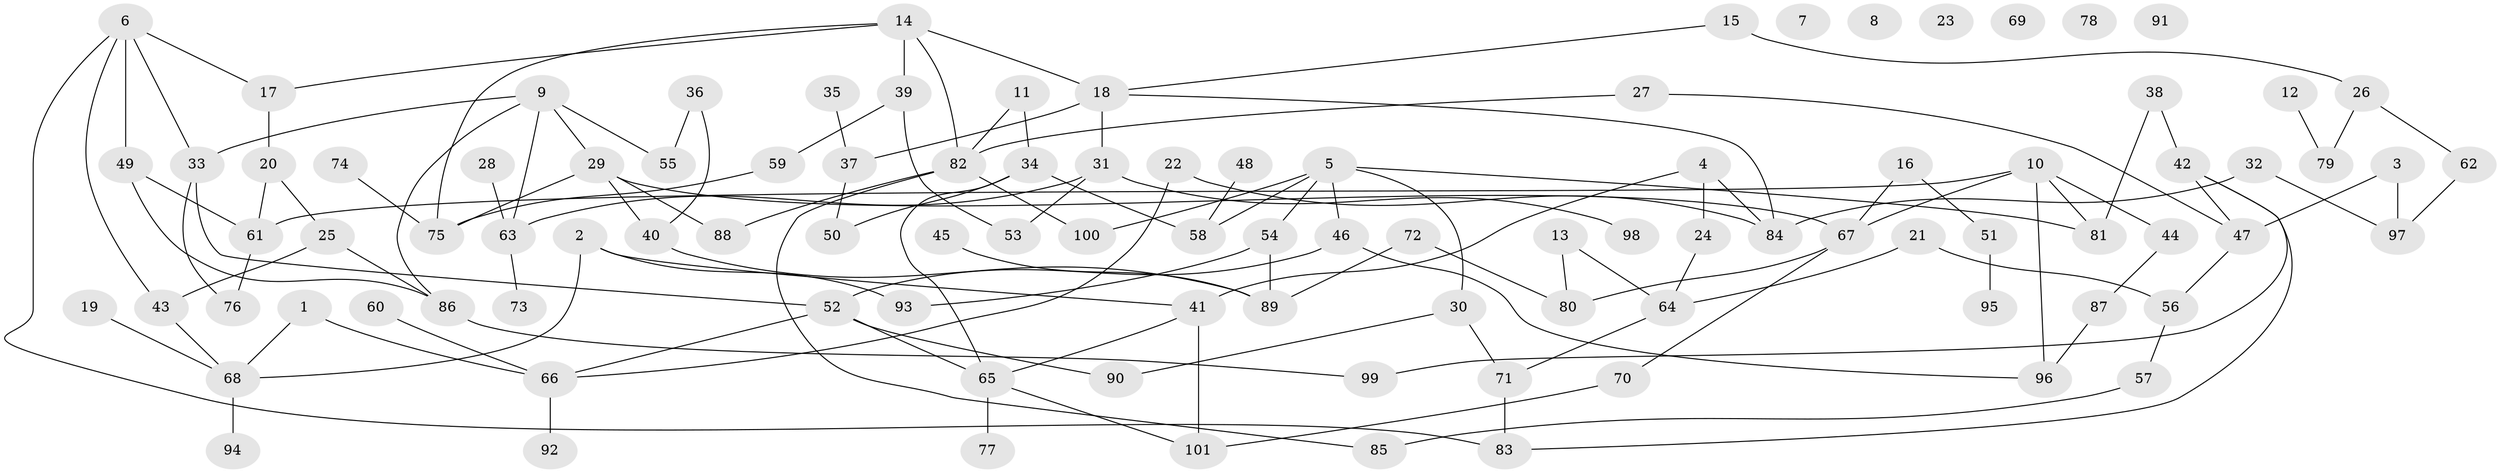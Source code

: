 // coarse degree distribution, {5: 0.08823529411764706, 3: 0.16176470588235295, 2: 0.23529411764705882, 6: 0.08823529411764706, 0: 0.08823529411764706, 1: 0.14705882352941177, 7: 0.014705882352941176, 4: 0.17647058823529413}
// Generated by graph-tools (version 1.1) at 2025/41/03/06/25 10:41:19]
// undirected, 101 vertices, 133 edges
graph export_dot {
graph [start="1"]
  node [color=gray90,style=filled];
  1;
  2;
  3;
  4;
  5;
  6;
  7;
  8;
  9;
  10;
  11;
  12;
  13;
  14;
  15;
  16;
  17;
  18;
  19;
  20;
  21;
  22;
  23;
  24;
  25;
  26;
  27;
  28;
  29;
  30;
  31;
  32;
  33;
  34;
  35;
  36;
  37;
  38;
  39;
  40;
  41;
  42;
  43;
  44;
  45;
  46;
  47;
  48;
  49;
  50;
  51;
  52;
  53;
  54;
  55;
  56;
  57;
  58;
  59;
  60;
  61;
  62;
  63;
  64;
  65;
  66;
  67;
  68;
  69;
  70;
  71;
  72;
  73;
  74;
  75;
  76;
  77;
  78;
  79;
  80;
  81;
  82;
  83;
  84;
  85;
  86;
  87;
  88;
  89;
  90;
  91;
  92;
  93;
  94;
  95;
  96;
  97;
  98;
  99;
  100;
  101;
  1 -- 66;
  1 -- 68;
  2 -- 41;
  2 -- 68;
  2 -- 93;
  3 -- 47;
  3 -- 97;
  4 -- 24;
  4 -- 41;
  4 -- 84;
  5 -- 30;
  5 -- 46;
  5 -- 54;
  5 -- 58;
  5 -- 81;
  5 -- 100;
  6 -- 17;
  6 -- 33;
  6 -- 43;
  6 -- 49;
  6 -- 83;
  9 -- 29;
  9 -- 33;
  9 -- 55;
  9 -- 63;
  9 -- 86;
  10 -- 44;
  10 -- 61;
  10 -- 67;
  10 -- 81;
  10 -- 96;
  11 -- 34;
  11 -- 82;
  12 -- 79;
  13 -- 64;
  13 -- 80;
  14 -- 17;
  14 -- 18;
  14 -- 39;
  14 -- 75;
  14 -- 82;
  15 -- 18;
  15 -- 26;
  16 -- 51;
  16 -- 67;
  17 -- 20;
  18 -- 31;
  18 -- 37;
  18 -- 84;
  19 -- 68;
  20 -- 25;
  20 -- 61;
  21 -- 56;
  21 -- 64;
  22 -- 66;
  22 -- 84;
  24 -- 64;
  25 -- 43;
  25 -- 86;
  26 -- 62;
  26 -- 79;
  27 -- 47;
  27 -- 82;
  28 -- 63;
  29 -- 40;
  29 -- 67;
  29 -- 75;
  29 -- 88;
  30 -- 71;
  30 -- 90;
  31 -- 53;
  31 -- 63;
  31 -- 98;
  32 -- 84;
  32 -- 97;
  33 -- 52;
  33 -- 76;
  34 -- 50;
  34 -- 58;
  34 -- 65;
  35 -- 37;
  36 -- 40;
  36 -- 55;
  37 -- 50;
  38 -- 42;
  38 -- 81;
  39 -- 53;
  39 -- 59;
  40 -- 89;
  41 -- 65;
  41 -- 101;
  42 -- 47;
  42 -- 83;
  42 -- 99;
  43 -- 68;
  44 -- 87;
  45 -- 89;
  46 -- 52;
  46 -- 96;
  47 -- 56;
  48 -- 58;
  49 -- 61;
  49 -- 86;
  51 -- 95;
  52 -- 65;
  52 -- 66;
  52 -- 90;
  54 -- 89;
  54 -- 93;
  56 -- 57;
  57 -- 85;
  59 -- 75;
  60 -- 66;
  61 -- 76;
  62 -- 97;
  63 -- 73;
  64 -- 71;
  65 -- 77;
  65 -- 101;
  66 -- 92;
  67 -- 70;
  67 -- 80;
  68 -- 94;
  70 -- 101;
  71 -- 83;
  72 -- 80;
  72 -- 89;
  74 -- 75;
  82 -- 85;
  82 -- 88;
  82 -- 100;
  86 -- 99;
  87 -- 96;
}
